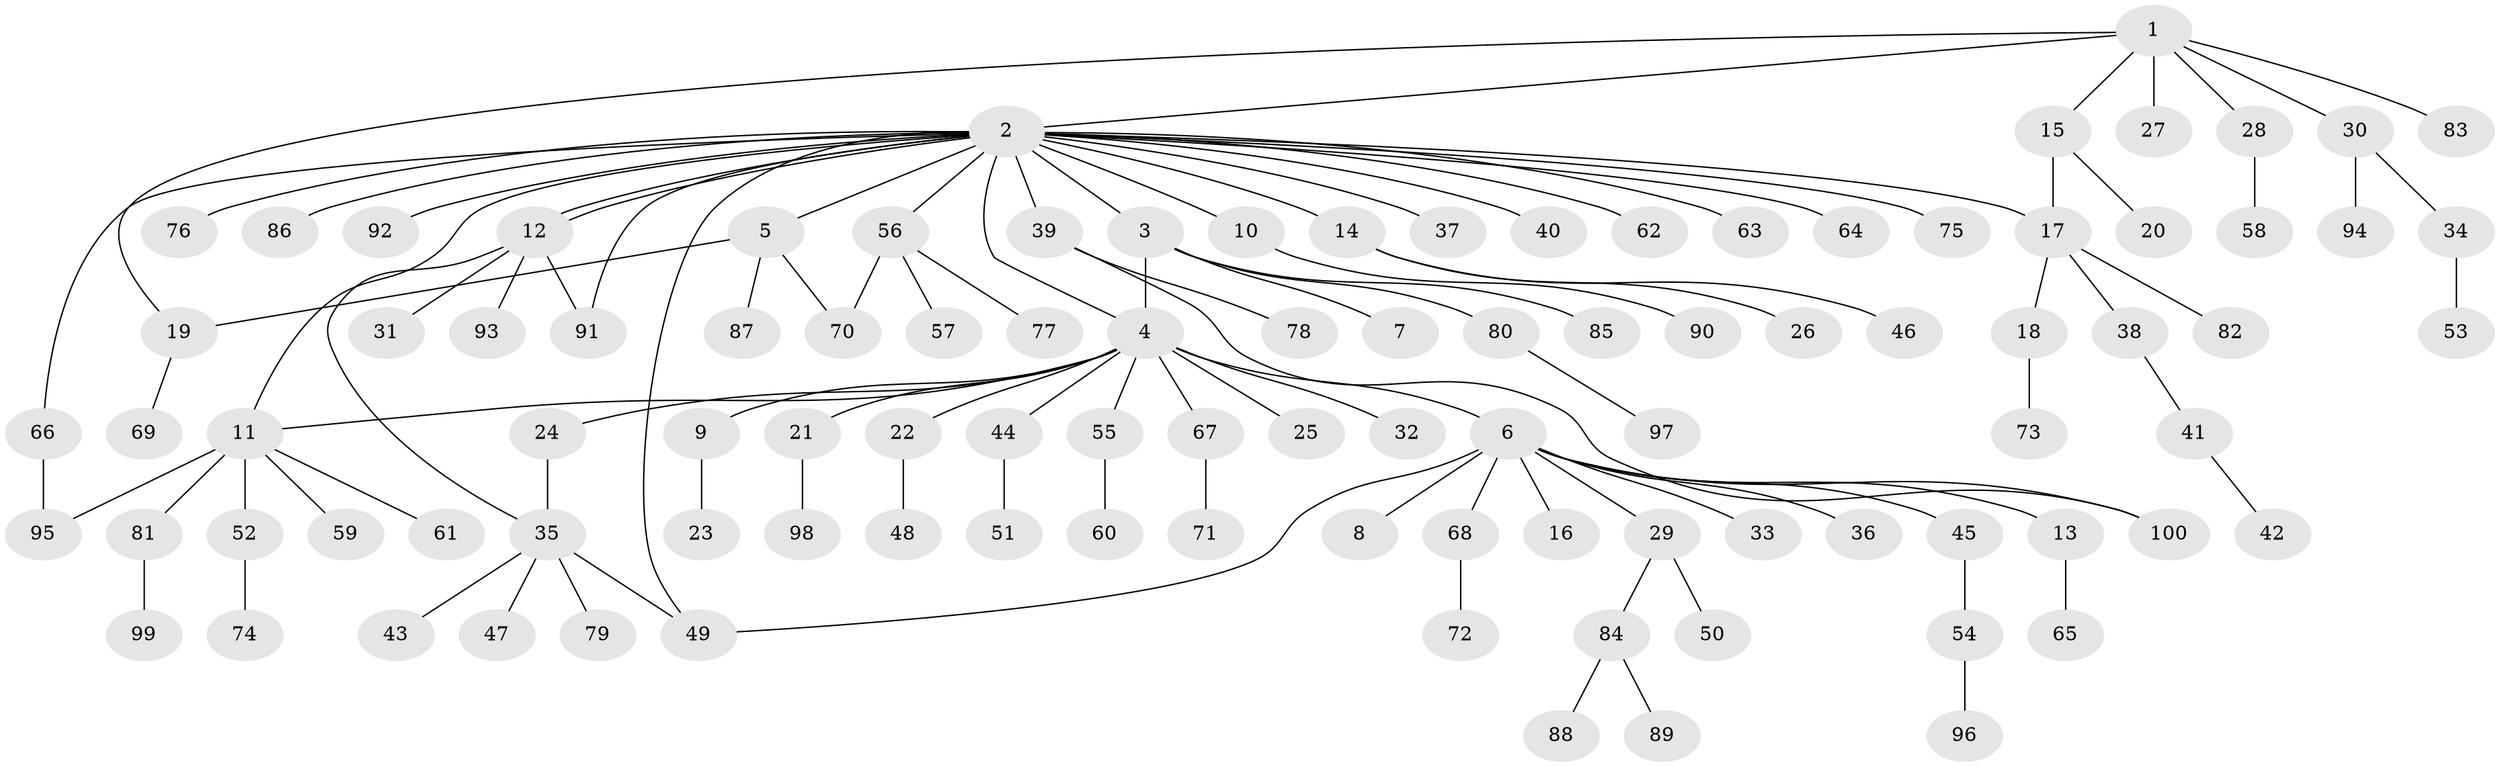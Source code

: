 // coarse degree distribution, {1: 0.7833333333333333, 19: 0.016666666666666666, 2: 0.15, 10: 0.016666666666666666, 3: 0.016666666666666666, 25: 0.016666666666666666}
// Generated by graph-tools (version 1.1) at 2025/51/03/04/25 21:51:02]
// undirected, 100 vertices, 111 edges
graph export_dot {
graph [start="1"]
  node [color=gray90,style=filled];
  1;
  2;
  3;
  4;
  5;
  6;
  7;
  8;
  9;
  10;
  11;
  12;
  13;
  14;
  15;
  16;
  17;
  18;
  19;
  20;
  21;
  22;
  23;
  24;
  25;
  26;
  27;
  28;
  29;
  30;
  31;
  32;
  33;
  34;
  35;
  36;
  37;
  38;
  39;
  40;
  41;
  42;
  43;
  44;
  45;
  46;
  47;
  48;
  49;
  50;
  51;
  52;
  53;
  54;
  55;
  56;
  57;
  58;
  59;
  60;
  61;
  62;
  63;
  64;
  65;
  66;
  67;
  68;
  69;
  70;
  71;
  72;
  73;
  74;
  75;
  76;
  77;
  78;
  79;
  80;
  81;
  82;
  83;
  84;
  85;
  86;
  87;
  88;
  89;
  90;
  91;
  92;
  93;
  94;
  95;
  96;
  97;
  98;
  99;
  100;
  1 -- 2;
  1 -- 15;
  1 -- 19;
  1 -- 27;
  1 -- 28;
  1 -- 30;
  1 -- 83;
  2 -- 3;
  2 -- 4;
  2 -- 5;
  2 -- 10;
  2 -- 11;
  2 -- 12;
  2 -- 12;
  2 -- 14;
  2 -- 17;
  2 -- 37;
  2 -- 39;
  2 -- 40;
  2 -- 49;
  2 -- 56;
  2 -- 62;
  2 -- 63;
  2 -- 64;
  2 -- 66;
  2 -- 75;
  2 -- 76;
  2 -- 86;
  2 -- 91;
  2 -- 92;
  3 -- 4;
  3 -- 7;
  3 -- 80;
  3 -- 85;
  4 -- 6;
  4 -- 9;
  4 -- 11;
  4 -- 21;
  4 -- 22;
  4 -- 24;
  4 -- 25;
  4 -- 32;
  4 -- 44;
  4 -- 55;
  4 -- 67;
  5 -- 19;
  5 -- 70;
  5 -- 87;
  6 -- 8;
  6 -- 13;
  6 -- 16;
  6 -- 29;
  6 -- 33;
  6 -- 36;
  6 -- 45;
  6 -- 49;
  6 -- 68;
  6 -- 100;
  9 -- 23;
  10 -- 90;
  11 -- 52;
  11 -- 59;
  11 -- 61;
  11 -- 81;
  11 -- 95;
  12 -- 31;
  12 -- 35;
  12 -- 91;
  12 -- 93;
  13 -- 65;
  14 -- 26;
  14 -- 46;
  15 -- 17;
  15 -- 20;
  17 -- 18;
  17 -- 38;
  17 -- 82;
  18 -- 73;
  19 -- 69;
  21 -- 98;
  22 -- 48;
  24 -- 35;
  28 -- 58;
  29 -- 50;
  29 -- 84;
  30 -- 34;
  30 -- 94;
  34 -- 53;
  35 -- 43;
  35 -- 47;
  35 -- 49;
  35 -- 79;
  38 -- 41;
  39 -- 78;
  39 -- 100;
  41 -- 42;
  44 -- 51;
  45 -- 54;
  52 -- 74;
  54 -- 96;
  55 -- 60;
  56 -- 57;
  56 -- 70;
  56 -- 77;
  66 -- 95;
  67 -- 71;
  68 -- 72;
  80 -- 97;
  81 -- 99;
  84 -- 88;
  84 -- 89;
}
